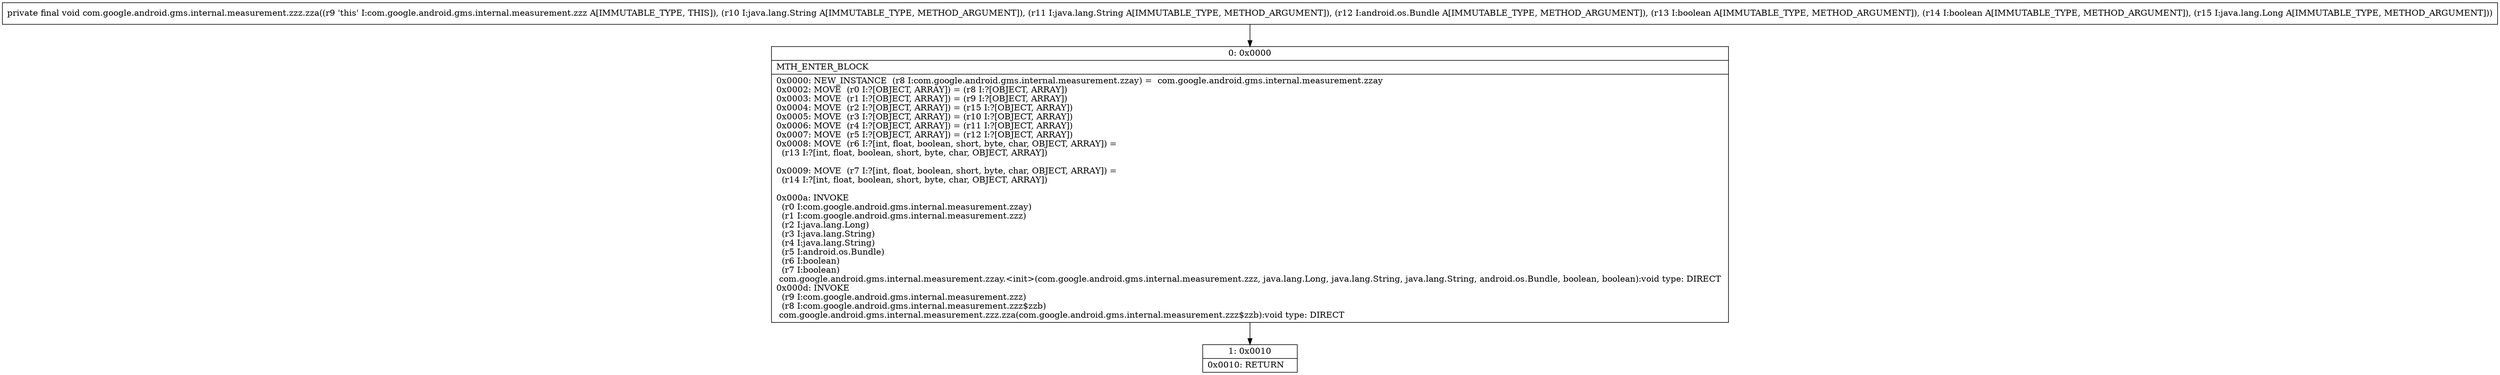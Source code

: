 digraph "CFG forcom.google.android.gms.internal.measurement.zzz.zza(Ljava\/lang\/String;Ljava\/lang\/String;Landroid\/os\/Bundle;ZZLjava\/lang\/Long;)V" {
Node_0 [shape=record,label="{0\:\ 0x0000|MTH_ENTER_BLOCK\l|0x0000: NEW_INSTANCE  (r8 I:com.google.android.gms.internal.measurement.zzay) =  com.google.android.gms.internal.measurement.zzay \l0x0002: MOVE  (r0 I:?[OBJECT, ARRAY]) = (r8 I:?[OBJECT, ARRAY]) \l0x0003: MOVE  (r1 I:?[OBJECT, ARRAY]) = (r9 I:?[OBJECT, ARRAY]) \l0x0004: MOVE  (r2 I:?[OBJECT, ARRAY]) = (r15 I:?[OBJECT, ARRAY]) \l0x0005: MOVE  (r3 I:?[OBJECT, ARRAY]) = (r10 I:?[OBJECT, ARRAY]) \l0x0006: MOVE  (r4 I:?[OBJECT, ARRAY]) = (r11 I:?[OBJECT, ARRAY]) \l0x0007: MOVE  (r5 I:?[OBJECT, ARRAY]) = (r12 I:?[OBJECT, ARRAY]) \l0x0008: MOVE  (r6 I:?[int, float, boolean, short, byte, char, OBJECT, ARRAY]) = \l  (r13 I:?[int, float, boolean, short, byte, char, OBJECT, ARRAY])\l \l0x0009: MOVE  (r7 I:?[int, float, boolean, short, byte, char, OBJECT, ARRAY]) = \l  (r14 I:?[int, float, boolean, short, byte, char, OBJECT, ARRAY])\l \l0x000a: INVOKE  \l  (r0 I:com.google.android.gms.internal.measurement.zzay)\l  (r1 I:com.google.android.gms.internal.measurement.zzz)\l  (r2 I:java.lang.Long)\l  (r3 I:java.lang.String)\l  (r4 I:java.lang.String)\l  (r5 I:android.os.Bundle)\l  (r6 I:boolean)\l  (r7 I:boolean)\l com.google.android.gms.internal.measurement.zzay.\<init\>(com.google.android.gms.internal.measurement.zzz, java.lang.Long, java.lang.String, java.lang.String, android.os.Bundle, boolean, boolean):void type: DIRECT \l0x000d: INVOKE  \l  (r9 I:com.google.android.gms.internal.measurement.zzz)\l  (r8 I:com.google.android.gms.internal.measurement.zzz$zzb)\l com.google.android.gms.internal.measurement.zzz.zza(com.google.android.gms.internal.measurement.zzz$zzb):void type: DIRECT \l}"];
Node_1 [shape=record,label="{1\:\ 0x0010|0x0010: RETURN   \l}"];
MethodNode[shape=record,label="{private final void com.google.android.gms.internal.measurement.zzz.zza((r9 'this' I:com.google.android.gms.internal.measurement.zzz A[IMMUTABLE_TYPE, THIS]), (r10 I:java.lang.String A[IMMUTABLE_TYPE, METHOD_ARGUMENT]), (r11 I:java.lang.String A[IMMUTABLE_TYPE, METHOD_ARGUMENT]), (r12 I:android.os.Bundle A[IMMUTABLE_TYPE, METHOD_ARGUMENT]), (r13 I:boolean A[IMMUTABLE_TYPE, METHOD_ARGUMENT]), (r14 I:boolean A[IMMUTABLE_TYPE, METHOD_ARGUMENT]), (r15 I:java.lang.Long A[IMMUTABLE_TYPE, METHOD_ARGUMENT])) }"];
MethodNode -> Node_0;
Node_0 -> Node_1;
}

